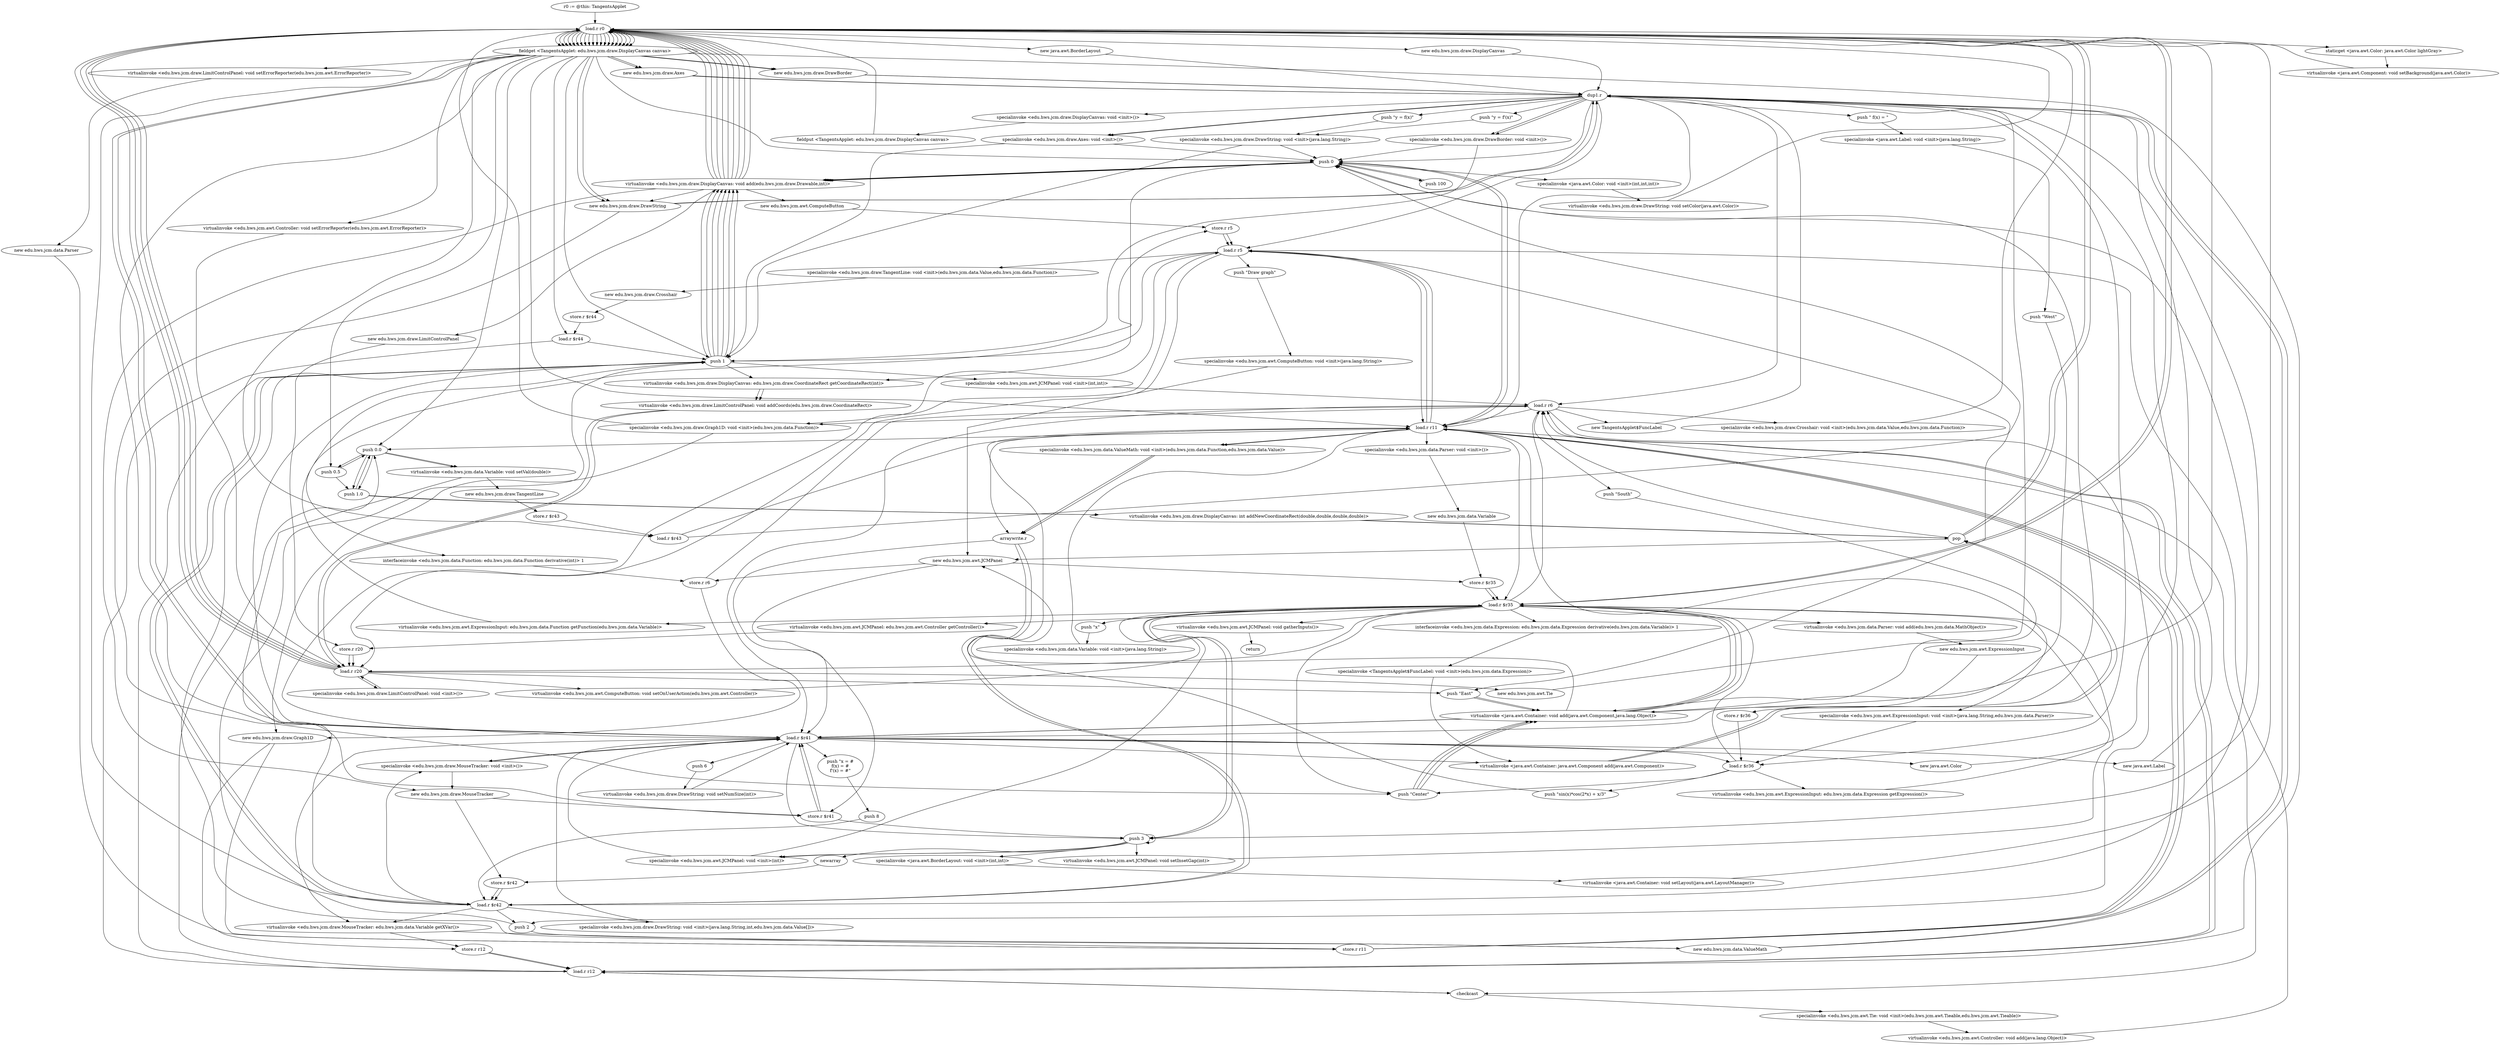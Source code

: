 digraph "" {
    "r0 := @this: TangentsApplet"
    "load.r r0"
    "r0 := @this: TangentsApplet"->"load.r r0";
    "new edu.hws.jcm.draw.DisplayCanvas"
    "load.r r0"->"new edu.hws.jcm.draw.DisplayCanvas";
    "dup1.r"
    "new edu.hws.jcm.draw.DisplayCanvas"->"dup1.r";
    "specialinvoke <edu.hws.jcm.draw.DisplayCanvas: void <init>()>"
    "dup1.r"->"specialinvoke <edu.hws.jcm.draw.DisplayCanvas: void <init>()>";
    "fieldput <TangentsApplet: edu.hws.jcm.draw.DisplayCanvas canvas>"
    "specialinvoke <edu.hws.jcm.draw.DisplayCanvas: void <init>()>"->"fieldput <TangentsApplet: edu.hws.jcm.draw.DisplayCanvas canvas>";
    "fieldput <TangentsApplet: edu.hws.jcm.draw.DisplayCanvas canvas>"->"load.r r0";
    "fieldget <TangentsApplet: edu.hws.jcm.draw.DisplayCanvas canvas>"
    "load.r r0"->"fieldget <TangentsApplet: edu.hws.jcm.draw.DisplayCanvas canvas>";
    "push 0.0"
    "fieldget <TangentsApplet: edu.hws.jcm.draw.DisplayCanvas canvas>"->"push 0.0";
    "push 0.5"
    "push 0.0"->"push 0.5";
    "push 0.5"->"push 0.0";
    "push 1.0"
    "push 0.0"->"push 1.0";
    "virtualinvoke <edu.hws.jcm.draw.DisplayCanvas: int addNewCoordinateRect(double,double,double,double)>"
    "push 1.0"->"virtualinvoke <edu.hws.jcm.draw.DisplayCanvas: int addNewCoordinateRect(double,double,double,double)>";
    "pop"
    "virtualinvoke <edu.hws.jcm.draw.DisplayCanvas: int addNewCoordinateRect(double,double,double,double)>"->"pop";
    "pop"->"load.r r0";
    "load.r r0"->"fieldget <TangentsApplet: edu.hws.jcm.draw.DisplayCanvas canvas>";
    "fieldget <TangentsApplet: edu.hws.jcm.draw.DisplayCanvas canvas>"->"push 0.5";
    "push 0.5"->"push 1.0";
    "push 1.0"->"push 0.0";
    "push 0.0"->"push 1.0";
    "push 1.0"->"virtualinvoke <edu.hws.jcm.draw.DisplayCanvas: int addNewCoordinateRect(double,double,double,double)>";
    "virtualinvoke <edu.hws.jcm.draw.DisplayCanvas: int addNewCoordinateRect(double,double,double,double)>"->"pop";
    "pop"->"load.r r0";
    "load.r r0"->"fieldget <TangentsApplet: edu.hws.jcm.draw.DisplayCanvas canvas>";
    "new edu.hws.jcm.draw.Axes"
    "fieldget <TangentsApplet: edu.hws.jcm.draw.DisplayCanvas canvas>"->"new edu.hws.jcm.draw.Axes";
    "new edu.hws.jcm.draw.Axes"->"dup1.r";
    "specialinvoke <edu.hws.jcm.draw.Axes: void <init>()>"
    "dup1.r"->"specialinvoke <edu.hws.jcm.draw.Axes: void <init>()>";
    "push 0"
    "specialinvoke <edu.hws.jcm.draw.Axes: void <init>()>"->"push 0";
    "virtualinvoke <edu.hws.jcm.draw.DisplayCanvas: void add(edu.hws.jcm.draw.Drawable,int)>"
    "push 0"->"virtualinvoke <edu.hws.jcm.draw.DisplayCanvas: void add(edu.hws.jcm.draw.Drawable,int)>";
    "virtualinvoke <edu.hws.jcm.draw.DisplayCanvas: void add(edu.hws.jcm.draw.Drawable,int)>"->"load.r r0";
    "load.r r0"->"fieldget <TangentsApplet: edu.hws.jcm.draw.DisplayCanvas canvas>";
    "fieldget <TangentsApplet: edu.hws.jcm.draw.DisplayCanvas canvas>"->"new edu.hws.jcm.draw.Axes";
    "new edu.hws.jcm.draw.Axes"->"dup1.r";
    "dup1.r"->"specialinvoke <edu.hws.jcm.draw.Axes: void <init>()>";
    "push 1"
    "specialinvoke <edu.hws.jcm.draw.Axes: void <init>()>"->"push 1";
    "push 1"->"virtualinvoke <edu.hws.jcm.draw.DisplayCanvas: void add(edu.hws.jcm.draw.Drawable,int)>";
    "new edu.hws.jcm.draw.LimitControlPanel"
    "virtualinvoke <edu.hws.jcm.draw.DisplayCanvas: void add(edu.hws.jcm.draw.Drawable,int)>"->"new edu.hws.jcm.draw.LimitControlPanel";
    "store.r r20"
    "new edu.hws.jcm.draw.LimitControlPanel"->"store.r r20";
    "load.r r20"
    "store.r r20"->"load.r r20";
    "specialinvoke <edu.hws.jcm.draw.LimitControlPanel: void <init>()>"
    "load.r r20"->"specialinvoke <edu.hws.jcm.draw.LimitControlPanel: void <init>()>";
    "specialinvoke <edu.hws.jcm.draw.LimitControlPanel: void <init>()>"->"load.r r20";
    "load.r r20"->"load.r r0";
    "load.r r0"->"fieldget <TangentsApplet: edu.hws.jcm.draw.DisplayCanvas canvas>";
    "fieldget <TangentsApplet: edu.hws.jcm.draw.DisplayCanvas canvas>"->"push 0";
    "virtualinvoke <edu.hws.jcm.draw.DisplayCanvas: edu.hws.jcm.draw.CoordinateRect getCoordinateRect(int)>"
    "push 0"->"virtualinvoke <edu.hws.jcm.draw.DisplayCanvas: edu.hws.jcm.draw.CoordinateRect getCoordinateRect(int)>";
    "virtualinvoke <edu.hws.jcm.draw.LimitControlPanel: void addCoords(edu.hws.jcm.draw.CoordinateRect)>"
    "virtualinvoke <edu.hws.jcm.draw.DisplayCanvas: edu.hws.jcm.draw.CoordinateRect getCoordinateRect(int)>"->"virtualinvoke <edu.hws.jcm.draw.LimitControlPanel: void addCoords(edu.hws.jcm.draw.CoordinateRect)>";
    "virtualinvoke <edu.hws.jcm.draw.LimitControlPanel: void addCoords(edu.hws.jcm.draw.CoordinateRect)>"->"load.r r20";
    "load.r r20"->"load.r r0";
    "load.r r0"->"fieldget <TangentsApplet: edu.hws.jcm.draw.DisplayCanvas canvas>";
    "fieldget <TangentsApplet: edu.hws.jcm.draw.DisplayCanvas canvas>"->"push 1";
    "push 1"->"virtualinvoke <edu.hws.jcm.draw.DisplayCanvas: edu.hws.jcm.draw.CoordinateRect getCoordinateRect(int)>";
    "virtualinvoke <edu.hws.jcm.draw.DisplayCanvas: edu.hws.jcm.draw.CoordinateRect getCoordinateRect(int)>"->"virtualinvoke <edu.hws.jcm.draw.LimitControlPanel: void addCoords(edu.hws.jcm.draw.CoordinateRect)>";
    "virtualinvoke <edu.hws.jcm.draw.LimitControlPanel: void addCoords(edu.hws.jcm.draw.CoordinateRect)>"->"load.r r20";
    "load.r r20"->"load.r r0";
    "load.r r0"->"fieldget <TangentsApplet: edu.hws.jcm.draw.DisplayCanvas canvas>";
    "virtualinvoke <edu.hws.jcm.draw.LimitControlPanel: void setErrorReporter(edu.hws.jcm.awt.ErrorReporter)>"
    "fieldget <TangentsApplet: edu.hws.jcm.draw.DisplayCanvas canvas>"->"virtualinvoke <edu.hws.jcm.draw.LimitControlPanel: void setErrorReporter(edu.hws.jcm.awt.ErrorReporter)>";
    "new edu.hws.jcm.data.Parser"
    "virtualinvoke <edu.hws.jcm.draw.LimitControlPanel: void setErrorReporter(edu.hws.jcm.awt.ErrorReporter)>"->"new edu.hws.jcm.data.Parser";
    "store.r r11"
    "new edu.hws.jcm.data.Parser"->"store.r r11";
    "load.r r11"
    "store.r r11"->"load.r r11";
    "specialinvoke <edu.hws.jcm.data.Parser: void <init>()>"
    "load.r r11"->"specialinvoke <edu.hws.jcm.data.Parser: void <init>()>";
    "new edu.hws.jcm.data.Variable"
    "specialinvoke <edu.hws.jcm.data.Parser: void <init>()>"->"new edu.hws.jcm.data.Variable";
    "store.r $r35"
    "new edu.hws.jcm.data.Variable"->"store.r $r35";
    "load.r $r35"
    "store.r $r35"->"load.r $r35";
    "push \"x\""
    "load.r $r35"->"push \"x\"";
    "specialinvoke <edu.hws.jcm.data.Variable: void <init>(java.lang.String)>"
    "push \"x\""->"specialinvoke <edu.hws.jcm.data.Variable: void <init>(java.lang.String)>";
    "specialinvoke <edu.hws.jcm.data.Variable: void <init>(java.lang.String)>"->"load.r r11";
    "load.r r11"->"load.r $r35";
    "virtualinvoke <edu.hws.jcm.data.Parser: void add(edu.hws.jcm.data.MathObject)>"
    "load.r $r35"->"virtualinvoke <edu.hws.jcm.data.Parser: void add(edu.hws.jcm.data.MathObject)>";
    "new edu.hws.jcm.awt.ExpressionInput"
    "virtualinvoke <edu.hws.jcm.data.Parser: void add(edu.hws.jcm.data.MathObject)>"->"new edu.hws.jcm.awt.ExpressionInput";
    "store.r $r36"
    "new edu.hws.jcm.awt.ExpressionInput"->"store.r $r36";
    "load.r $r36"
    "store.r $r36"->"load.r $r36";
    "push \"sin(x)*cos(2*x) + x/3\""
    "load.r $r36"->"push \"sin(x)*cos(2*x) + x/3\"";
    "push \"sin(x)*cos(2*x) + x/3\""->"load.r r11";
    "specialinvoke <edu.hws.jcm.awt.ExpressionInput: void <init>(java.lang.String,edu.hws.jcm.data.Parser)>"
    "load.r r11"->"specialinvoke <edu.hws.jcm.awt.ExpressionInput: void <init>(java.lang.String,edu.hws.jcm.data.Parser)>";
    "specialinvoke <edu.hws.jcm.awt.ExpressionInput: void <init>(java.lang.String,edu.hws.jcm.data.Parser)>"->"load.r $r36";
    "load.r $r36"->"load.r $r35";
    "virtualinvoke <edu.hws.jcm.awt.ExpressionInput: edu.hws.jcm.data.Function getFunction(edu.hws.jcm.data.Variable)>"
    "load.r $r35"->"virtualinvoke <edu.hws.jcm.awt.ExpressionInput: edu.hws.jcm.data.Function getFunction(edu.hws.jcm.data.Variable)>";
    "store.r r5"
    "virtualinvoke <edu.hws.jcm.awt.ExpressionInput: edu.hws.jcm.data.Function getFunction(edu.hws.jcm.data.Variable)>"->"store.r r5";
    "load.r r5"
    "store.r r5"->"load.r r5";
    "load.r r5"->"push 1";
    "interfaceinvoke <edu.hws.jcm.data.Function: edu.hws.jcm.data.Function derivative(int)> 1"
    "push 1"->"interfaceinvoke <edu.hws.jcm.data.Function: edu.hws.jcm.data.Function derivative(int)> 1";
    "store.r r6"
    "interfaceinvoke <edu.hws.jcm.data.Function: edu.hws.jcm.data.Function derivative(int)> 1"->"store.r r6";
    "new edu.hws.jcm.draw.Graph1D"
    "store.r r6"->"new edu.hws.jcm.draw.Graph1D";
    "new edu.hws.jcm.draw.Graph1D"->"store.r r11";
    "store.r r11"->"load.r r11";
    "load.r r11"->"load.r r5";
    "specialinvoke <edu.hws.jcm.draw.Graph1D: void <init>(edu.hws.jcm.data.Function)>"
    "load.r r5"->"specialinvoke <edu.hws.jcm.draw.Graph1D: void <init>(edu.hws.jcm.data.Function)>";
    "specialinvoke <edu.hws.jcm.draw.Graph1D: void <init>(edu.hws.jcm.data.Function)>"->"new edu.hws.jcm.draw.Graph1D";
    "store.r r12"
    "new edu.hws.jcm.draw.Graph1D"->"store.r r12";
    "load.r r12"
    "store.r r12"->"load.r r12";
    "load.r r6"
    "load.r r12"->"load.r r6";
    "load.r r6"->"specialinvoke <edu.hws.jcm.draw.Graph1D: void <init>(edu.hws.jcm.data.Function)>";
    "specialinvoke <edu.hws.jcm.draw.Graph1D: void <init>(edu.hws.jcm.data.Function)>"->"load.r r0";
    "load.r r0"->"fieldget <TangentsApplet: edu.hws.jcm.draw.DisplayCanvas canvas>";
    "fieldget <TangentsApplet: edu.hws.jcm.draw.DisplayCanvas canvas>"->"load.r r11";
    "load.r r11"->"push 0";
    "push 0"->"virtualinvoke <edu.hws.jcm.draw.DisplayCanvas: void add(edu.hws.jcm.draw.Drawable,int)>";
    "virtualinvoke <edu.hws.jcm.draw.DisplayCanvas: void add(edu.hws.jcm.draw.Drawable,int)>"->"load.r r0";
    "load.r r0"->"fieldget <TangentsApplet: edu.hws.jcm.draw.DisplayCanvas canvas>";
    "fieldget <TangentsApplet: edu.hws.jcm.draw.DisplayCanvas canvas>"->"load.r r12";
    "load.r r12"->"push 1";
    "push 1"->"virtualinvoke <edu.hws.jcm.draw.DisplayCanvas: void add(edu.hws.jcm.draw.Drawable,int)>";
    "new edu.hws.jcm.draw.MouseTracker"
    "virtualinvoke <edu.hws.jcm.draw.DisplayCanvas: void add(edu.hws.jcm.draw.Drawable,int)>"->"new edu.hws.jcm.draw.MouseTracker";
    "store.r $r41"
    "new edu.hws.jcm.draw.MouseTracker"->"store.r $r41";
    "load.r $r41"
    "store.r $r41"->"load.r $r41";
    "specialinvoke <edu.hws.jcm.draw.MouseTracker: void <init>()>"
    "load.r $r41"->"specialinvoke <edu.hws.jcm.draw.MouseTracker: void <init>()>";
    "specialinvoke <edu.hws.jcm.draw.MouseTracker: void <init>()>"->"new edu.hws.jcm.draw.MouseTracker";
    "store.r $r42"
    "new edu.hws.jcm.draw.MouseTracker"->"store.r $r42";
    "load.r $r42"
    "store.r $r42"->"load.r $r42";
    "load.r $r42"->"specialinvoke <edu.hws.jcm.draw.MouseTracker: void <init>()>";
    "specialinvoke <edu.hws.jcm.draw.MouseTracker: void <init>()>"->"load.r $r41";
    "virtualinvoke <edu.hws.jcm.draw.MouseTracker: edu.hws.jcm.data.Variable getXVar()>"
    "load.r $r41"->"virtualinvoke <edu.hws.jcm.draw.MouseTracker: edu.hws.jcm.data.Variable getXVar()>";
    "virtualinvoke <edu.hws.jcm.draw.MouseTracker: edu.hws.jcm.data.Variable getXVar()>"->"store.r r11";
    "store.r r11"->"load.r r11";
    "load.r r11"->"push 0.0";
    "virtualinvoke <edu.hws.jcm.data.Variable: void setVal(double)>"
    "push 0.0"->"virtualinvoke <edu.hws.jcm.data.Variable: void setVal(double)>";
    "virtualinvoke <edu.hws.jcm.data.Variable: void setVal(double)>"->"load.r $r42";
    "load.r $r42"->"virtualinvoke <edu.hws.jcm.draw.MouseTracker: edu.hws.jcm.data.Variable getXVar()>";
    "virtualinvoke <edu.hws.jcm.draw.MouseTracker: edu.hws.jcm.data.Variable getXVar()>"->"store.r r12";
    "store.r r12"->"load.r r12";
    "load.r r12"->"push 0.0";
    "push 0.0"->"virtualinvoke <edu.hws.jcm.data.Variable: void setVal(double)>";
    "new edu.hws.jcm.draw.TangentLine"
    "virtualinvoke <edu.hws.jcm.data.Variable: void setVal(double)>"->"new edu.hws.jcm.draw.TangentLine";
    "store.r $r43"
    "new edu.hws.jcm.draw.TangentLine"->"store.r $r43";
    "load.r $r43"
    "store.r $r43"->"load.r $r43";
    "load.r $r43"->"load.r r11";
    "load.r r11"->"load.r r5";
    "specialinvoke <edu.hws.jcm.draw.TangentLine: void <init>(edu.hws.jcm.data.Value,edu.hws.jcm.data.Function)>"
    "load.r r5"->"specialinvoke <edu.hws.jcm.draw.TangentLine: void <init>(edu.hws.jcm.data.Value,edu.hws.jcm.data.Function)>";
    "new edu.hws.jcm.draw.Crosshair"
    "specialinvoke <edu.hws.jcm.draw.TangentLine: void <init>(edu.hws.jcm.data.Value,edu.hws.jcm.data.Function)>"->"new edu.hws.jcm.draw.Crosshair";
    "store.r $r44"
    "new edu.hws.jcm.draw.Crosshair"->"store.r $r44";
    "load.r $r44"
    "store.r $r44"->"load.r $r44";
    "load.r $r44"->"load.r r12";
    "load.r r12"->"load.r r6";
    "specialinvoke <edu.hws.jcm.draw.Crosshair: void <init>(edu.hws.jcm.data.Value,edu.hws.jcm.data.Function)>"
    "load.r r6"->"specialinvoke <edu.hws.jcm.draw.Crosshair: void <init>(edu.hws.jcm.data.Value,edu.hws.jcm.data.Function)>";
    "specialinvoke <edu.hws.jcm.draw.Crosshair: void <init>(edu.hws.jcm.data.Value,edu.hws.jcm.data.Function)>"->"load.r r0";
    "load.r r0"->"fieldget <TangentsApplet: edu.hws.jcm.draw.DisplayCanvas canvas>";
    "fieldget <TangentsApplet: edu.hws.jcm.draw.DisplayCanvas canvas>"->"load.r $r41";
    "load.r $r41"->"push 0";
    "push 0"->"virtualinvoke <edu.hws.jcm.draw.DisplayCanvas: void add(edu.hws.jcm.draw.Drawable,int)>";
    "virtualinvoke <edu.hws.jcm.draw.DisplayCanvas: void add(edu.hws.jcm.draw.Drawable,int)>"->"load.r r0";
    "load.r r0"->"fieldget <TangentsApplet: edu.hws.jcm.draw.DisplayCanvas canvas>";
    "fieldget <TangentsApplet: edu.hws.jcm.draw.DisplayCanvas canvas>"->"load.r $r42";
    "load.r $r42"->"push 1";
    "push 1"->"virtualinvoke <edu.hws.jcm.draw.DisplayCanvas: void add(edu.hws.jcm.draw.Drawable,int)>";
    "virtualinvoke <edu.hws.jcm.draw.DisplayCanvas: void add(edu.hws.jcm.draw.Drawable,int)>"->"load.r r0";
    "load.r r0"->"fieldget <TangentsApplet: edu.hws.jcm.draw.DisplayCanvas canvas>";
    "fieldget <TangentsApplet: edu.hws.jcm.draw.DisplayCanvas canvas>"->"load.r $r43";
    "load.r $r43"->"push 0";
    "push 0"->"virtualinvoke <edu.hws.jcm.draw.DisplayCanvas: void add(edu.hws.jcm.draw.Drawable,int)>";
    "virtualinvoke <edu.hws.jcm.draw.DisplayCanvas: void add(edu.hws.jcm.draw.Drawable,int)>"->"load.r r0";
    "load.r r0"->"fieldget <TangentsApplet: edu.hws.jcm.draw.DisplayCanvas canvas>";
    "fieldget <TangentsApplet: edu.hws.jcm.draw.DisplayCanvas canvas>"->"load.r $r44";
    "load.r $r44"->"push 1";
    "push 1"->"virtualinvoke <edu.hws.jcm.draw.DisplayCanvas: void add(edu.hws.jcm.draw.Drawable,int)>";
    "new edu.hws.jcm.draw.DrawString"
    "virtualinvoke <edu.hws.jcm.draw.DisplayCanvas: void add(edu.hws.jcm.draw.Drawable,int)>"->"new edu.hws.jcm.draw.DrawString";
    "new edu.hws.jcm.draw.DrawString"->"store.r $r41";
    "push 3"
    "store.r $r41"->"push 3";
    "newarray"
    "push 3"->"newarray";
    "newarray"->"store.r $r42";
    "store.r $r42"->"load.r $r42";
    "load.r $r42"->"push 0";
    "push 0"->"load.r r11";
    "arraywrite.r"
    "load.r r11"->"arraywrite.r";
    "arraywrite.r"->"load.r $r42";
    "load.r $r42"->"push 1";
    "new edu.hws.jcm.data.ValueMath"
    "push 1"->"new edu.hws.jcm.data.ValueMath";
    "new edu.hws.jcm.data.ValueMath"->"dup1.r";
    "dup1.r"->"load.r r5";
    "load.r r5"->"load.r r11";
    "specialinvoke <edu.hws.jcm.data.ValueMath: void <init>(edu.hws.jcm.data.Function,edu.hws.jcm.data.Value)>"
    "load.r r11"->"specialinvoke <edu.hws.jcm.data.ValueMath: void <init>(edu.hws.jcm.data.Function,edu.hws.jcm.data.Value)>";
    "specialinvoke <edu.hws.jcm.data.ValueMath: void <init>(edu.hws.jcm.data.Function,edu.hws.jcm.data.Value)>"->"arraywrite.r";
    "arraywrite.r"->"load.r $r42";
    "push 2"
    "load.r $r42"->"push 2";
    "push 2"->"new edu.hws.jcm.data.ValueMath";
    "new edu.hws.jcm.data.ValueMath"->"dup1.r";
    "dup1.r"->"load.r r6";
    "load.r r6"->"load.r r11";
    "load.r r11"->"specialinvoke <edu.hws.jcm.data.ValueMath: void <init>(edu.hws.jcm.data.Function,edu.hws.jcm.data.Value)>";
    "specialinvoke <edu.hws.jcm.data.ValueMath: void <init>(edu.hws.jcm.data.Function,edu.hws.jcm.data.Value)>"->"arraywrite.r";
    "arraywrite.r"->"load.r $r41";
    "push \"x = #\nf(x) = #\nf\'(x) = #\""
    "load.r $r41"->"push \"x = #\nf(x) = #\nf\'(x) = #\"";
    "push 8"
    "push \"x = #\nf(x) = #\nf\'(x) = #\""->"push 8";
    "push 8"->"load.r $r42";
    "specialinvoke <edu.hws.jcm.draw.DrawString: void <init>(java.lang.String,int,edu.hws.jcm.data.Value[])>"
    "load.r $r42"->"specialinvoke <edu.hws.jcm.draw.DrawString: void <init>(java.lang.String,int,edu.hws.jcm.data.Value[])>";
    "specialinvoke <edu.hws.jcm.draw.DrawString: void <init>(java.lang.String,int,edu.hws.jcm.data.Value[])>"->"load.r $r41";
    "push 6"
    "load.r $r41"->"push 6";
    "virtualinvoke <edu.hws.jcm.draw.DrawString: void setNumSize(int)>"
    "push 6"->"virtualinvoke <edu.hws.jcm.draw.DrawString: void setNumSize(int)>";
    "virtualinvoke <edu.hws.jcm.draw.DrawString: void setNumSize(int)>"->"load.r $r41";
    "new java.awt.Color"
    "load.r $r41"->"new java.awt.Color";
    "new java.awt.Color"->"dup1.r";
    "dup1.r"->"push 0";
    "push 100"
    "push 0"->"push 100";
    "push 100"->"push 0";
    "specialinvoke <java.awt.Color: void <init>(int,int,int)>"
    "push 0"->"specialinvoke <java.awt.Color: void <init>(int,int,int)>";
    "virtualinvoke <edu.hws.jcm.draw.DrawString: void setColor(java.awt.Color)>"
    "specialinvoke <java.awt.Color: void <init>(int,int,int)>"->"virtualinvoke <edu.hws.jcm.draw.DrawString: void setColor(java.awt.Color)>";
    "virtualinvoke <edu.hws.jcm.draw.DrawString: void setColor(java.awt.Color)>"->"load.r r0";
    "load.r r0"->"fieldget <TangentsApplet: edu.hws.jcm.draw.DisplayCanvas canvas>";
    "fieldget <TangentsApplet: edu.hws.jcm.draw.DisplayCanvas canvas>"->"load.r $r41";
    "load.r $r41"->"push 1";
    "push 1"->"virtualinvoke <edu.hws.jcm.draw.DisplayCanvas: void add(edu.hws.jcm.draw.Drawable,int)>";
    "virtualinvoke <edu.hws.jcm.draw.DisplayCanvas: void add(edu.hws.jcm.draw.Drawable,int)>"->"load.r r0";
    "load.r r0"->"fieldget <TangentsApplet: edu.hws.jcm.draw.DisplayCanvas canvas>";
    "fieldget <TangentsApplet: edu.hws.jcm.draw.DisplayCanvas canvas>"->"new edu.hws.jcm.draw.DrawString";
    "new edu.hws.jcm.draw.DrawString"->"dup1.r";
    "push \"y = f(x)\""
    "dup1.r"->"push \"y = f(x)\"";
    "specialinvoke <edu.hws.jcm.draw.DrawString: void <init>(java.lang.String)>"
    "push \"y = f(x)\""->"specialinvoke <edu.hws.jcm.draw.DrawString: void <init>(java.lang.String)>";
    "specialinvoke <edu.hws.jcm.draw.DrawString: void <init>(java.lang.String)>"->"push 0";
    "push 0"->"virtualinvoke <edu.hws.jcm.draw.DisplayCanvas: void add(edu.hws.jcm.draw.Drawable,int)>";
    "virtualinvoke <edu.hws.jcm.draw.DisplayCanvas: void add(edu.hws.jcm.draw.Drawable,int)>"->"load.r r0";
    "load.r r0"->"fieldget <TangentsApplet: edu.hws.jcm.draw.DisplayCanvas canvas>";
    "fieldget <TangentsApplet: edu.hws.jcm.draw.DisplayCanvas canvas>"->"new edu.hws.jcm.draw.DrawString";
    "new edu.hws.jcm.draw.DrawString"->"dup1.r";
    "push \"y = f\'(x)\""
    "dup1.r"->"push \"y = f\'(x)\"";
    "push \"y = f\'(x)\""->"specialinvoke <edu.hws.jcm.draw.DrawString: void <init>(java.lang.String)>";
    "specialinvoke <edu.hws.jcm.draw.DrawString: void <init>(java.lang.String)>"->"push 1";
    "push 1"->"virtualinvoke <edu.hws.jcm.draw.DisplayCanvas: void add(edu.hws.jcm.draw.Drawable,int)>";
    "virtualinvoke <edu.hws.jcm.draw.DisplayCanvas: void add(edu.hws.jcm.draw.Drawable,int)>"->"load.r r0";
    "load.r r0"->"fieldget <TangentsApplet: edu.hws.jcm.draw.DisplayCanvas canvas>";
    "new edu.hws.jcm.draw.DrawBorder"
    "fieldget <TangentsApplet: edu.hws.jcm.draw.DisplayCanvas canvas>"->"new edu.hws.jcm.draw.DrawBorder";
    "new edu.hws.jcm.draw.DrawBorder"->"dup1.r";
    "specialinvoke <edu.hws.jcm.draw.DrawBorder: void <init>()>"
    "dup1.r"->"specialinvoke <edu.hws.jcm.draw.DrawBorder: void <init>()>";
    "specialinvoke <edu.hws.jcm.draw.DrawBorder: void <init>()>"->"push 0";
    "push 0"->"virtualinvoke <edu.hws.jcm.draw.DisplayCanvas: void add(edu.hws.jcm.draw.Drawable,int)>";
    "virtualinvoke <edu.hws.jcm.draw.DisplayCanvas: void add(edu.hws.jcm.draw.Drawable,int)>"->"load.r r0";
    "load.r r0"->"fieldget <TangentsApplet: edu.hws.jcm.draw.DisplayCanvas canvas>";
    "fieldget <TangentsApplet: edu.hws.jcm.draw.DisplayCanvas canvas>"->"new edu.hws.jcm.draw.DrawBorder";
    "new edu.hws.jcm.draw.DrawBorder"->"dup1.r";
    "dup1.r"->"specialinvoke <edu.hws.jcm.draw.DrawBorder: void <init>()>";
    "specialinvoke <edu.hws.jcm.draw.DrawBorder: void <init>()>"->"push 1";
    "push 1"->"virtualinvoke <edu.hws.jcm.draw.DisplayCanvas: void add(edu.hws.jcm.draw.Drawable,int)>";
    "new edu.hws.jcm.awt.ComputeButton"
    "virtualinvoke <edu.hws.jcm.draw.DisplayCanvas: void add(edu.hws.jcm.draw.Drawable,int)>"->"new edu.hws.jcm.awt.ComputeButton";
    "new edu.hws.jcm.awt.ComputeButton"->"store.r r5";
    "store.r r5"->"load.r r5";
    "push \"Draw graph\""
    "load.r r5"->"push \"Draw graph\"";
    "specialinvoke <edu.hws.jcm.awt.ComputeButton: void <init>(java.lang.String)>"
    "push \"Draw graph\""->"specialinvoke <edu.hws.jcm.awt.ComputeButton: void <init>(java.lang.String)>";
    "new edu.hws.jcm.awt.JCMPanel"
    "specialinvoke <edu.hws.jcm.awt.ComputeButton: void <init>(java.lang.String)>"->"new edu.hws.jcm.awt.JCMPanel";
    "new edu.hws.jcm.awt.JCMPanel"->"store.r $r41";
    "store.r $r41"->"load.r $r41";
    "load.r $r41"->"push 3";
    "specialinvoke <edu.hws.jcm.awt.JCMPanel: void <init>(int)>"
    "push 3"->"specialinvoke <edu.hws.jcm.awt.JCMPanel: void <init>(int)>";
    "specialinvoke <edu.hws.jcm.awt.JCMPanel: void <init>(int)>"->"load.r $r41";
    "new java.awt.Label"
    "load.r $r41"->"new java.awt.Label";
    "new java.awt.Label"->"dup1.r";
    "push \" f(x) = \""
    "dup1.r"->"push \" f(x) = \"";
    "specialinvoke <java.awt.Label: void <init>(java.lang.String)>"
    "push \" f(x) = \""->"specialinvoke <java.awt.Label: void <init>(java.lang.String)>";
    "push \"West\""
    "specialinvoke <java.awt.Label: void <init>(java.lang.String)>"->"push \"West\"";
    "virtualinvoke <java.awt.Container: void add(java.awt.Component,java.lang.Object)>"
    "push \"West\""->"virtualinvoke <java.awt.Container: void add(java.awt.Component,java.lang.Object)>";
    "virtualinvoke <java.awt.Container: void add(java.awt.Component,java.lang.Object)>"->"load.r $r41";
    "load.r $r41"->"load.r $r36";
    "push \"Center\""
    "load.r $r36"->"push \"Center\"";
    "push \"Center\""->"virtualinvoke <java.awt.Container: void add(java.awt.Component,java.lang.Object)>";
    "virtualinvoke <java.awt.Container: void add(java.awt.Component,java.lang.Object)>"->"load.r $r41";
    "load.r $r41"->"load.r r5";
    "push \"East\""
    "load.r r5"->"push \"East\"";
    "push \"East\""->"virtualinvoke <java.awt.Container: void add(java.awt.Component,java.lang.Object)>";
    "virtualinvoke <java.awt.Container: void add(java.awt.Component,java.lang.Object)>"->"new edu.hws.jcm.awt.JCMPanel";
    "new edu.hws.jcm.awt.JCMPanel"->"store.r r6";
    "store.r r6"->"load.r r6";
    "load.r r6"->"push 2";
    "push 2"->"push 1";
    "specialinvoke <edu.hws.jcm.awt.JCMPanel: void <init>(int,int)>"
    "push 1"->"specialinvoke <edu.hws.jcm.awt.JCMPanel: void <init>(int,int)>";
    "specialinvoke <edu.hws.jcm.awt.JCMPanel: void <init>(int,int)>"->"load.r r6";
    "load.r r6"->"load.r $r41";
    "virtualinvoke <java.awt.Container: java.awt.Component add(java.awt.Component)>"
    "load.r $r41"->"virtualinvoke <java.awt.Container: java.awt.Component add(java.awt.Component)>";
    "virtualinvoke <java.awt.Container: java.awt.Component add(java.awt.Component)>"->"pop";
    "pop"->"load.r r6";
    "new TangentsApplet$FuncLabel"
    "load.r r6"->"new TangentsApplet$FuncLabel";
    "new TangentsApplet$FuncLabel"->"dup1.r";
    "dup1.r"->"load.r $r36";
    "virtualinvoke <edu.hws.jcm.awt.ExpressionInput: edu.hws.jcm.data.Expression getExpression()>"
    "load.r $r36"->"virtualinvoke <edu.hws.jcm.awt.ExpressionInput: edu.hws.jcm.data.Expression getExpression()>";
    "virtualinvoke <edu.hws.jcm.awt.ExpressionInput: edu.hws.jcm.data.Expression getExpression()>"->"load.r $r35";
    "interfaceinvoke <edu.hws.jcm.data.Expression: edu.hws.jcm.data.Expression derivative(edu.hws.jcm.data.Variable)> 1"
    "load.r $r35"->"interfaceinvoke <edu.hws.jcm.data.Expression: edu.hws.jcm.data.Expression derivative(edu.hws.jcm.data.Variable)> 1";
    "specialinvoke <TangentsApplet$FuncLabel: void <init>(edu.hws.jcm.data.Expression)>"
    "interfaceinvoke <edu.hws.jcm.data.Expression: edu.hws.jcm.data.Expression derivative(edu.hws.jcm.data.Variable)> 1"->"specialinvoke <TangentsApplet$FuncLabel: void <init>(edu.hws.jcm.data.Expression)>";
    "specialinvoke <TangentsApplet$FuncLabel: void <init>(edu.hws.jcm.data.Expression)>"->"virtualinvoke <java.awt.Container: java.awt.Component add(java.awt.Component)>";
    "virtualinvoke <java.awt.Container: java.awt.Component add(java.awt.Component)>"->"pop";
    "pop"->"new edu.hws.jcm.awt.JCMPanel";
    "new edu.hws.jcm.awt.JCMPanel"->"store.r $r35";
    "store.r $r35"->"load.r $r35";
    "load.r $r35"->"push 3";
    "push 3"->"specialinvoke <edu.hws.jcm.awt.JCMPanel: void <init>(int)>";
    "specialinvoke <edu.hws.jcm.awt.JCMPanel: void <init>(int)>"->"load.r $r35";
    "load.r $r35"->"push 3";
    "virtualinvoke <edu.hws.jcm.awt.JCMPanel: void setInsetGap(int)>"
    "push 3"->"virtualinvoke <edu.hws.jcm.awt.JCMPanel: void setInsetGap(int)>";
    "virtualinvoke <edu.hws.jcm.awt.JCMPanel: void setInsetGap(int)>"->"load.r $r35";
    "load.r $r35"->"load.r r6";
    "push \"South\""
    "load.r r6"->"push \"South\"";
    "push \"South\""->"virtualinvoke <java.awt.Container: void add(java.awt.Component,java.lang.Object)>";
    "virtualinvoke <java.awt.Container: void add(java.awt.Component,java.lang.Object)>"->"load.r $r35";
    "load.r $r35"->"load.r r0";
    "load.r r0"->"fieldget <TangentsApplet: edu.hws.jcm.draw.DisplayCanvas canvas>";
    "fieldget <TangentsApplet: edu.hws.jcm.draw.DisplayCanvas canvas>"->"push \"Center\"";
    "push \"Center\""->"virtualinvoke <java.awt.Container: void add(java.awt.Component,java.lang.Object)>";
    "virtualinvoke <java.awt.Container: void add(java.awt.Component,java.lang.Object)>"->"load.r $r35";
    "load.r $r35"->"load.r r20";
    "load.r r20"->"push \"East\"";
    "push \"East\""->"virtualinvoke <java.awt.Container: void add(java.awt.Component,java.lang.Object)>";
    "virtualinvoke <java.awt.Container: void add(java.awt.Component,java.lang.Object)>"->"load.r r0";
    "staticget <java.awt.Color: java.awt.Color lightGray>"
    "load.r r0"->"staticget <java.awt.Color: java.awt.Color lightGray>";
    "virtualinvoke <java.awt.Component: void setBackground(java.awt.Color)>"
    "staticget <java.awt.Color: java.awt.Color lightGray>"->"virtualinvoke <java.awt.Component: void setBackground(java.awt.Color)>";
    "virtualinvoke <java.awt.Component: void setBackground(java.awt.Color)>"->"load.r r0";
    "new java.awt.BorderLayout"
    "load.r r0"->"new java.awt.BorderLayout";
    "new java.awt.BorderLayout"->"dup1.r";
    "dup1.r"->"push 3";
    "push 3"->"push 3";
    "specialinvoke <java.awt.BorderLayout: void <init>(int,int)>"
    "push 3"->"specialinvoke <java.awt.BorderLayout: void <init>(int,int)>";
    "virtualinvoke <java.awt.Container: void setLayout(java.awt.LayoutManager)>"
    "specialinvoke <java.awt.BorderLayout: void <init>(int,int)>"->"virtualinvoke <java.awt.Container: void setLayout(java.awt.LayoutManager)>";
    "virtualinvoke <java.awt.Container: void setLayout(java.awt.LayoutManager)>"->"load.r r0";
    "load.r r0"->"load.r $r35";
    "load.r $r35"->"push \"Center\"";
    "push \"Center\""->"virtualinvoke <java.awt.Container: void add(java.awt.Component,java.lang.Object)>";
    "virtualinvoke <java.awt.Container: void add(java.awt.Component,java.lang.Object)>"->"load.r $r35";
    "virtualinvoke <edu.hws.jcm.awt.JCMPanel: edu.hws.jcm.awt.Controller getController()>"
    "load.r $r35"->"virtualinvoke <edu.hws.jcm.awt.JCMPanel: edu.hws.jcm.awt.Controller getController()>";
    "virtualinvoke <edu.hws.jcm.awt.JCMPanel: edu.hws.jcm.awt.Controller getController()>"->"store.r r20";
    "store.r r20"->"load.r r20";
    "load.r r20"->"load.r r0";
    "load.r r0"->"fieldget <TangentsApplet: edu.hws.jcm.draw.DisplayCanvas canvas>";
    "virtualinvoke <edu.hws.jcm.awt.Controller: void setErrorReporter(edu.hws.jcm.awt.ErrorReporter)>"
    "fieldget <TangentsApplet: edu.hws.jcm.draw.DisplayCanvas canvas>"->"virtualinvoke <edu.hws.jcm.awt.Controller: void setErrorReporter(edu.hws.jcm.awt.ErrorReporter)>";
    "virtualinvoke <edu.hws.jcm.awt.Controller: void setErrorReporter(edu.hws.jcm.awt.ErrorReporter)>"->"load.r r20";
    "new edu.hws.jcm.awt.Tie"
    "load.r r20"->"new edu.hws.jcm.awt.Tie";
    "new edu.hws.jcm.awt.Tie"->"dup1.r";
    "dup1.r"->"load.r r11";
    "checkcast"
    "load.r r11"->"checkcast";
    "checkcast"->"load.r r12";
    "load.r r12"->"checkcast";
    "specialinvoke <edu.hws.jcm.awt.Tie: void <init>(edu.hws.jcm.awt.Tieable,edu.hws.jcm.awt.Tieable)>"
    "checkcast"->"specialinvoke <edu.hws.jcm.awt.Tie: void <init>(edu.hws.jcm.awt.Tieable,edu.hws.jcm.awt.Tieable)>";
    "virtualinvoke <edu.hws.jcm.awt.Controller: void add(java.lang.Object)>"
    "specialinvoke <edu.hws.jcm.awt.Tie: void <init>(edu.hws.jcm.awt.Tieable,edu.hws.jcm.awt.Tieable)>"->"virtualinvoke <edu.hws.jcm.awt.Controller: void add(java.lang.Object)>";
    "virtualinvoke <edu.hws.jcm.awt.Controller: void add(java.lang.Object)>"->"load.r r5";
    "load.r r5"->"load.r r20";
    "virtualinvoke <edu.hws.jcm.awt.ComputeButton: void setOnUserAction(edu.hws.jcm.awt.Controller)>"
    "load.r r20"->"virtualinvoke <edu.hws.jcm.awt.ComputeButton: void setOnUserAction(edu.hws.jcm.awt.Controller)>";
    "virtualinvoke <edu.hws.jcm.awt.ComputeButton: void setOnUserAction(edu.hws.jcm.awt.Controller)>"->"load.r $r35";
    "virtualinvoke <edu.hws.jcm.awt.JCMPanel: void gatherInputs()>"
    "load.r $r35"->"virtualinvoke <edu.hws.jcm.awt.JCMPanel: void gatherInputs()>";
    "return"
    "virtualinvoke <edu.hws.jcm.awt.JCMPanel: void gatherInputs()>"->"return";
}
